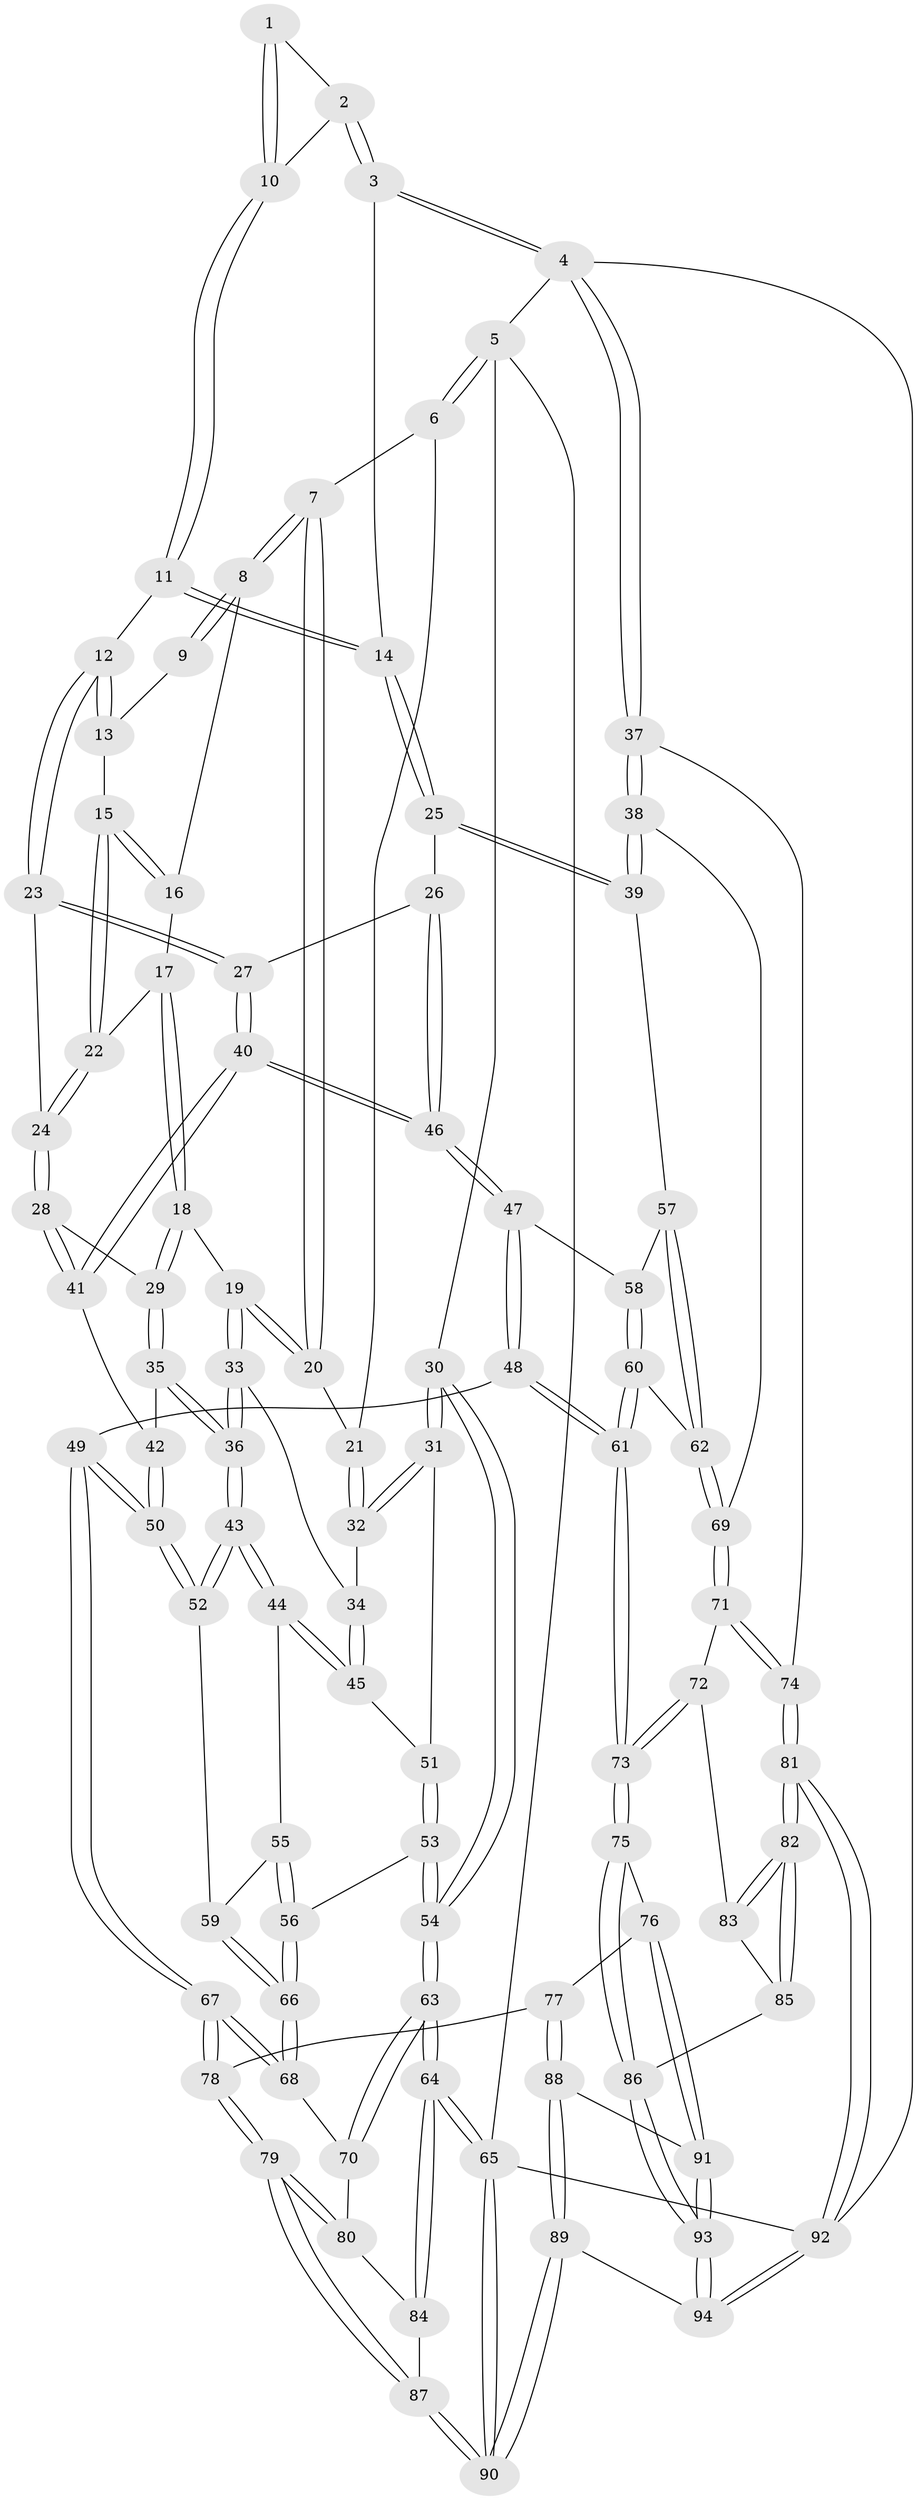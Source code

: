 // Generated by graph-tools (version 1.1) at 2025/11/02/27/25 16:11:51]
// undirected, 94 vertices, 232 edges
graph export_dot {
graph [start="1"]
  node [color=gray90,style=filled];
  1 [pos="+0.6627668929340663+0"];
  2 [pos="+1+0"];
  3 [pos="+1+0"];
  4 [pos="+1+0"];
  5 [pos="+0+0"];
  6 [pos="+0.1645028948663073+0"];
  7 [pos="+0.2272859843263655+0"];
  8 [pos="+0.3136870922421357+0"];
  9 [pos="+0.6284828963624057+0"];
  10 [pos="+0.806465360254734+0.05371837695446698"];
  11 [pos="+0.8097621851324934+0.09188841499407249"];
  12 [pos="+0.6867549520027181+0.08543182832256381"];
  13 [pos="+0.6448481778302152+0"];
  14 [pos="+0.8687425220983671+0.1262835938503375"];
  15 [pos="+0.5159106254377333+0.10755596661821534"];
  16 [pos="+0.4183157566967046+0"];
  17 [pos="+0.4236043908315703+0.13253314573235808"];
  18 [pos="+0.3831678051614514+0.17561596571832516"];
  19 [pos="+0.26147150414249043+0.1233110504002952"];
  20 [pos="+0.25207622604015595+0.09267552034329073"];
  21 [pos="+0.07854471134297529+0.17752792853124855"];
  22 [pos="+0.5163431066961209+0.11858919990373173"];
  23 [pos="+0.6511248448734481+0.18914409235267562"];
  24 [pos="+0.5589573207150944+0.21907606264665772"];
  25 [pos="+0.902451794053366+0.318756926623735"];
  26 [pos="+0.8218409767906422+0.3030042119582554"];
  27 [pos="+0.791674851493798+0.2926248705938132"];
  28 [pos="+0.5402278406835361+0.24447469003064215"];
  29 [pos="+0.4326878099338955+0.24133019079250906"];
  30 [pos="+0+0.234760269902052"];
  31 [pos="+0+0.2607496166063245"];
  32 [pos="+0+0.26041140200903157"];
  33 [pos="+0.24348713461365834+0.19639804436747973"];
  34 [pos="+0.04782334554737998+0.2750298538041995"];
  35 [pos="+0.3398946093094295+0.3455691477197295"];
  36 [pos="+0.2898093988260864+0.38530054152617177"];
  37 [pos="+1+0.4243247396296433"];
  38 [pos="+1+0.42309878867583484"];
  39 [pos="+0.9729032531895255+0.3839007953737939"];
  40 [pos="+0.5835783420987871+0.3723019680458107"];
  41 [pos="+0.5500036180457155+0.3156061315939356"];
  42 [pos="+0.49284022037547354+0.34929852083067875"];
  43 [pos="+0.28596643686486717+0.39715227989387064"];
  44 [pos="+0.2606763270257607+0.40276393292652296"];
  45 [pos="+0.16448123179015095+0.3697799923933995"];
  46 [pos="+0.5934763682908061+0.4722658082468764"];
  47 [pos="+0.593117932618186+0.4771632098909252"];
  48 [pos="+0.49529848014791183+0.5810972037535984"];
  49 [pos="+0.4562857374611327+0.5884831069896541"];
  50 [pos="+0.37821096908601437+0.500510764938117"];
  51 [pos="+0.0727351529558706+0.4405082388063717"];
  52 [pos="+0.3717197548436832+0.4953642618895181"];
  53 [pos="+0.033190905566091035+0.5489919145305029"];
  54 [pos="+0+0.5932863062774686"];
  55 [pos="+0.20683372921472107+0.4637865220539044"];
  56 [pos="+0.0944343370598531+0.5578276948398678"];
  57 [pos="+0.8003012773978184+0.4910064950612289"];
  58 [pos="+0.6650023660845807+0.49052652084625514"];
  59 [pos="+0.2258911214410382+0.5901026385126779"];
  60 [pos="+0.7176612736904155+0.6442247827380587"];
  61 [pos="+0.6448945033995391+0.684799517614682"];
  62 [pos="+0.7522625039539116+0.6332801112220078"];
  63 [pos="+0+0.8457987188328641"];
  64 [pos="+0+0.9477893029571518"];
  65 [pos="+0+1"];
  66 [pos="+0.18104378773854246+0.6522923873173261"];
  67 [pos="+0.37845207564195044+0.7341159267199099"];
  68 [pos="+0.1879020624927614+0.6695037157129868"];
  69 [pos="+0.7983865251865896+0.6655062800305384"];
  70 [pos="+0.12544771309409078+0.7428312261056088"];
  71 [pos="+0.830366829434358+0.7184619220928575"];
  72 [pos="+0.8080577251300589+0.772636539724543"];
  73 [pos="+0.6673950076192602+0.7952738502328185"];
  74 [pos="+1+0.6427025926927654"];
  75 [pos="+0.653214074259585+0.829048004635965"];
  76 [pos="+0.5649678718834806+0.8287080427141453"];
  77 [pos="+0.44531554383957955+0.8124988466297011"];
  78 [pos="+0.3784847028410695+0.7347203086687703"];
  79 [pos="+0.26631885511657916+0.8677800352359554"];
  80 [pos="+0.17789726200752168+0.8211921547121785"];
  81 [pos="+1+1"];
  82 [pos="+1+1"];
  83 [pos="+0.8334791388819545+0.8096736562230858"];
  84 [pos="+0.13225134676581482+0.8527866167617348"];
  85 [pos="+0.7462883593263202+0.9253624187517581"];
  86 [pos="+0.6796895499811586+0.9301775196557099"];
  87 [pos="+0.23003896959701442+1"];
  88 [pos="+0.45460046591129055+0.9213216861444895"];
  89 [pos="+0.2555509832101257+1"];
  90 [pos="+0.2050368946599084+1"];
  91 [pos="+0.5315446042332537+0.9528589161933946"];
  92 [pos="+1+1"];
  93 [pos="+0.6410784869827906+1"];
  94 [pos="+0.6372589657931093+1"];
  1 -- 2;
  1 -- 10;
  1 -- 10;
  2 -- 3;
  2 -- 3;
  2 -- 10;
  3 -- 4;
  3 -- 4;
  3 -- 14;
  4 -- 5;
  4 -- 37;
  4 -- 37;
  4 -- 92;
  5 -- 6;
  5 -- 6;
  5 -- 30;
  5 -- 65;
  6 -- 7;
  6 -- 21;
  7 -- 8;
  7 -- 8;
  7 -- 20;
  7 -- 20;
  8 -- 9;
  8 -- 9;
  8 -- 16;
  9 -- 13;
  10 -- 11;
  10 -- 11;
  11 -- 12;
  11 -- 14;
  11 -- 14;
  12 -- 13;
  12 -- 13;
  12 -- 23;
  12 -- 23;
  13 -- 15;
  14 -- 25;
  14 -- 25;
  15 -- 16;
  15 -- 16;
  15 -- 22;
  15 -- 22;
  16 -- 17;
  17 -- 18;
  17 -- 18;
  17 -- 22;
  18 -- 19;
  18 -- 29;
  18 -- 29;
  19 -- 20;
  19 -- 20;
  19 -- 33;
  19 -- 33;
  20 -- 21;
  21 -- 32;
  21 -- 32;
  22 -- 24;
  22 -- 24;
  23 -- 24;
  23 -- 27;
  23 -- 27;
  24 -- 28;
  24 -- 28;
  25 -- 26;
  25 -- 39;
  25 -- 39;
  26 -- 27;
  26 -- 46;
  26 -- 46;
  27 -- 40;
  27 -- 40;
  28 -- 29;
  28 -- 41;
  28 -- 41;
  29 -- 35;
  29 -- 35;
  30 -- 31;
  30 -- 31;
  30 -- 54;
  30 -- 54;
  31 -- 32;
  31 -- 32;
  31 -- 51;
  32 -- 34;
  33 -- 34;
  33 -- 36;
  33 -- 36;
  34 -- 45;
  34 -- 45;
  35 -- 36;
  35 -- 36;
  35 -- 42;
  36 -- 43;
  36 -- 43;
  37 -- 38;
  37 -- 38;
  37 -- 74;
  38 -- 39;
  38 -- 39;
  38 -- 69;
  39 -- 57;
  40 -- 41;
  40 -- 41;
  40 -- 46;
  40 -- 46;
  41 -- 42;
  42 -- 50;
  42 -- 50;
  43 -- 44;
  43 -- 44;
  43 -- 52;
  43 -- 52;
  44 -- 45;
  44 -- 45;
  44 -- 55;
  45 -- 51;
  46 -- 47;
  46 -- 47;
  47 -- 48;
  47 -- 48;
  47 -- 58;
  48 -- 49;
  48 -- 61;
  48 -- 61;
  49 -- 50;
  49 -- 50;
  49 -- 67;
  49 -- 67;
  50 -- 52;
  50 -- 52;
  51 -- 53;
  51 -- 53;
  52 -- 59;
  53 -- 54;
  53 -- 54;
  53 -- 56;
  54 -- 63;
  54 -- 63;
  55 -- 56;
  55 -- 56;
  55 -- 59;
  56 -- 66;
  56 -- 66;
  57 -- 58;
  57 -- 62;
  57 -- 62;
  58 -- 60;
  58 -- 60;
  59 -- 66;
  59 -- 66;
  60 -- 61;
  60 -- 61;
  60 -- 62;
  61 -- 73;
  61 -- 73;
  62 -- 69;
  62 -- 69;
  63 -- 64;
  63 -- 64;
  63 -- 70;
  63 -- 70;
  64 -- 65;
  64 -- 65;
  64 -- 84;
  64 -- 84;
  65 -- 90;
  65 -- 90;
  65 -- 92;
  66 -- 68;
  66 -- 68;
  67 -- 68;
  67 -- 68;
  67 -- 78;
  67 -- 78;
  68 -- 70;
  69 -- 71;
  69 -- 71;
  70 -- 80;
  71 -- 72;
  71 -- 74;
  71 -- 74;
  72 -- 73;
  72 -- 73;
  72 -- 83;
  73 -- 75;
  73 -- 75;
  74 -- 81;
  74 -- 81;
  75 -- 76;
  75 -- 86;
  75 -- 86;
  76 -- 77;
  76 -- 91;
  76 -- 91;
  77 -- 78;
  77 -- 88;
  77 -- 88;
  78 -- 79;
  78 -- 79;
  79 -- 80;
  79 -- 80;
  79 -- 87;
  79 -- 87;
  80 -- 84;
  81 -- 82;
  81 -- 82;
  81 -- 92;
  81 -- 92;
  82 -- 83;
  82 -- 83;
  82 -- 85;
  82 -- 85;
  83 -- 85;
  84 -- 87;
  85 -- 86;
  86 -- 93;
  86 -- 93;
  87 -- 90;
  87 -- 90;
  88 -- 89;
  88 -- 89;
  88 -- 91;
  89 -- 90;
  89 -- 90;
  89 -- 94;
  91 -- 93;
  91 -- 93;
  92 -- 94;
  92 -- 94;
  93 -- 94;
  93 -- 94;
}
